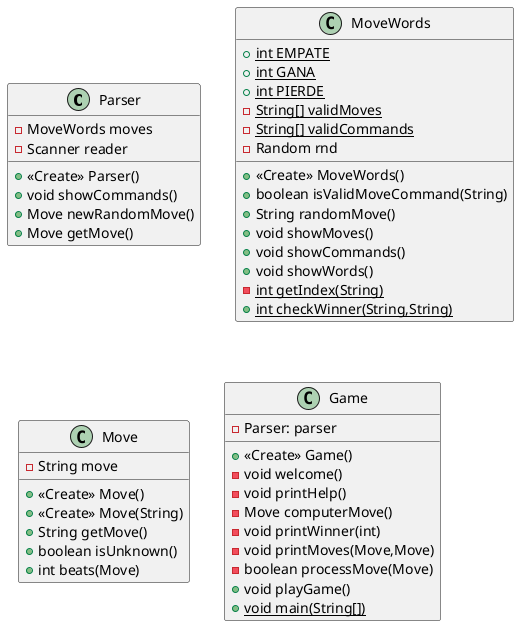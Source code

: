 @startuml
class Parser {
- MoveWords moves
- Scanner reader
+ <<Create>> Parser()
+ void showCommands()
+ Move newRandomMove()
+ Move getMove()
}
class MoveWords {
+ {static} int EMPATE
+ {static} int GANA
+ {static} int PIERDE
- {static} String[] validMoves
- {static} String[] validCommands
- Random rnd
+ <<Create>> MoveWords()
+ boolean isValidMoveCommand(String)
+ String randomMove()
+ void showMoves()
+ void showCommands()
+ void showWords()
- {static} int getIndex(String)
+ {static} int checkWinner(String,String)
}
class Move {
- String move
+ <<Create>> Move()
+ <<Create>> Move(String)
+ String getMove()
+ boolean isUnknown()
+ int beats(Move)
}
class Game {
- Parser: parser
+ <<Create>> Game()
- void welcome()
- void printHelp()
- Move computerMove()
- void printWinner(int)
- void printMoves(Move,Move)
- boolean processMove(Move)
+ void playGame()
+ {static} void main(String[])
}
@enduml